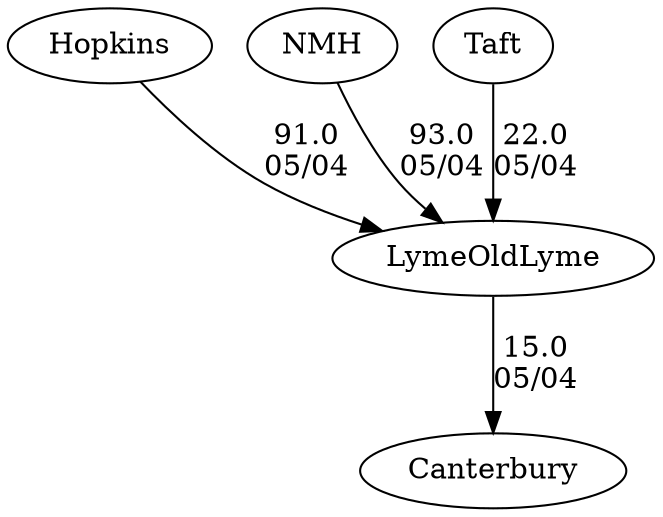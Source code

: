 digraph girls4foursLymeOldLyme {Hopkins [URL="girls4foursLymeOldLymeHopkins.html"];NMH [URL="girls4foursLymeOldLymeNMH.html"];LymeOldLyme [URL="girls4foursLymeOldLymeLymeOldLyme.html"];Canterbury [URL="girls4foursLymeOldLymeCanterbury.html"];Taft [URL="girls4foursLymeOldLymeTaft.html"];NMH -> LymeOldLyme[label="93.0
05/04", weight="7", tooltip="Founder's Day Regatta			
", URL="", random="random"]; 
Hopkins -> LymeOldLyme[label="91.0
05/04", weight="9", tooltip="Founder's Day Regatta			
", URL="", random="random"]; 
Taft -> LymeOldLyme[label="22.0
05/04", weight="78", tooltip="Founder's Day Regatta			
", URL="", random="random"]; 
LymeOldLyme -> Canterbury[label="15.0
05/04", weight="85", tooltip="Founder's Day Regatta			
", URL="", random="random"]}